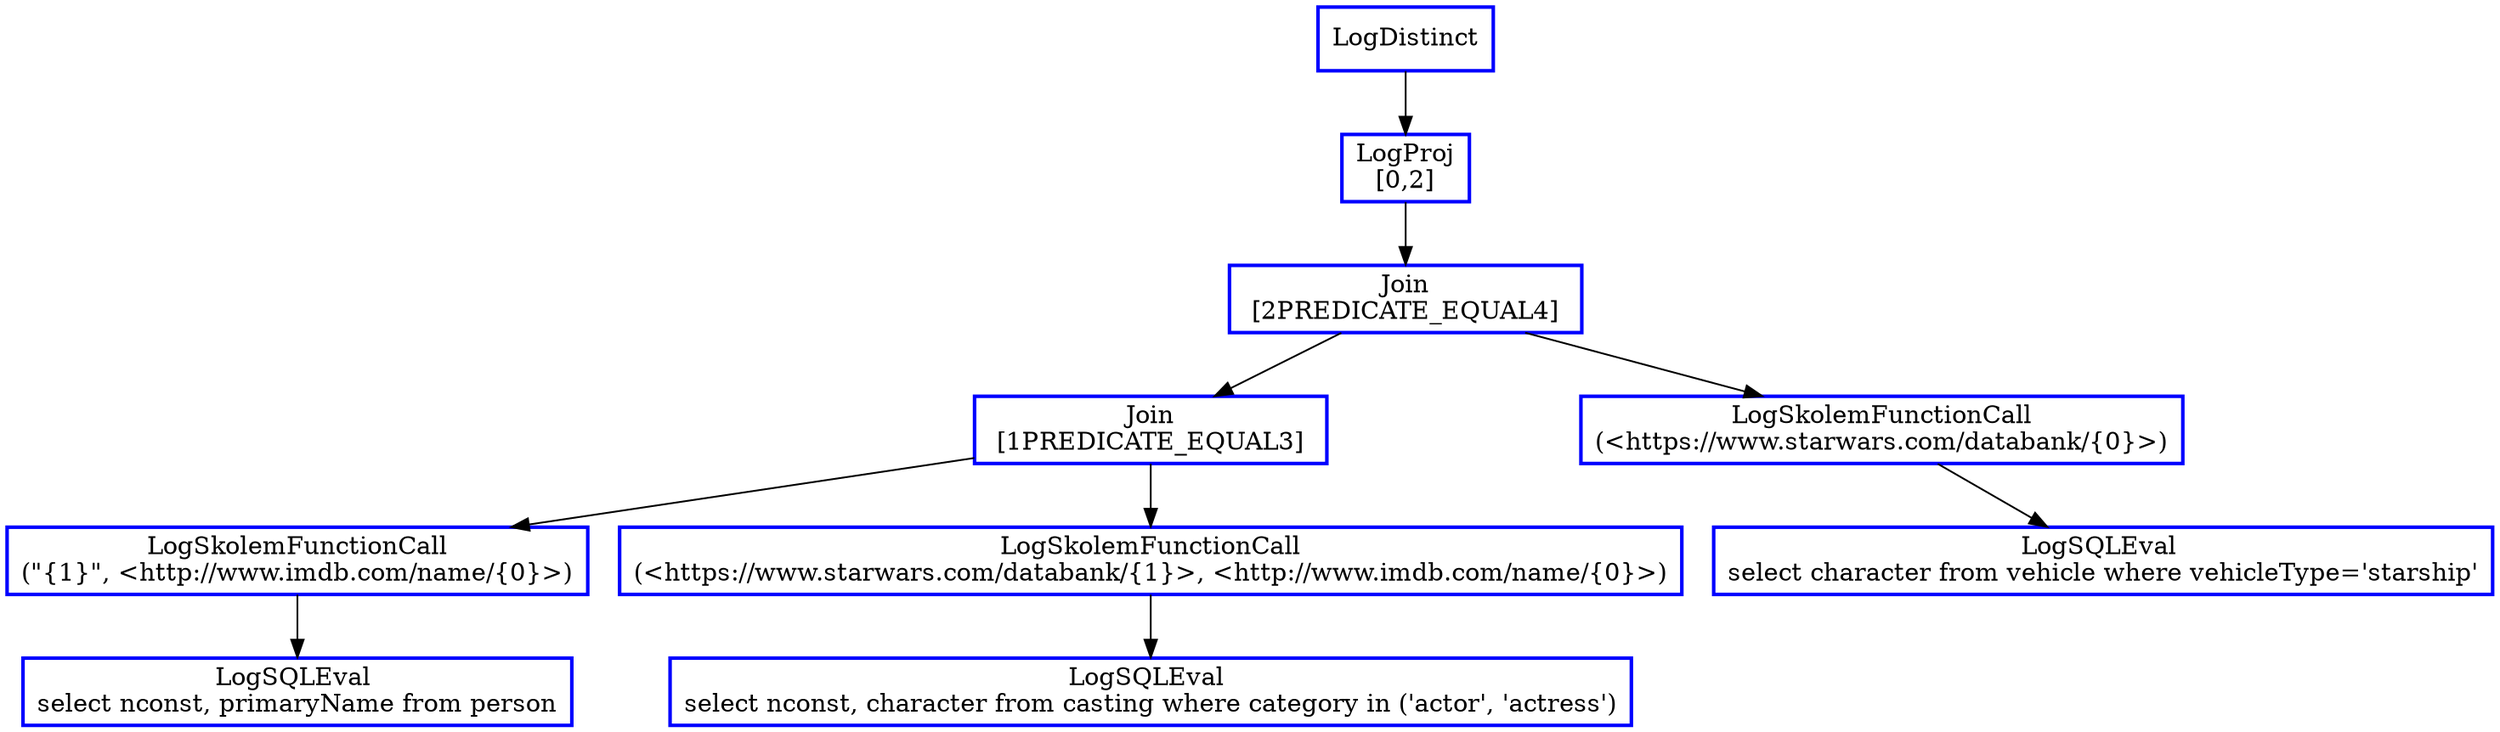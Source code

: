 digraph  g{
node [shape=rectangle, color=black, fontcolor=black, style=bold]
0 [label="LogDistinct" , color = blue] ; 
1 [label="LogProj
[0,2]" , color = blue] ; 
0 -> 1 ; 
2 [label="Join\n [2PREDICATE_EQUAL4] ", color = blue] ; 
1 -> 2 ; 
3 [label="Join\n [1PREDICATE_EQUAL3] ", color = blue] ; 
2 -> 3 ; 
4 [label="LogSkolemFunctionCall
(\"{1}\", <http://www.imdb.com/name/{0}>)" , color = blue] ; 
3 -> 4 ; 
5 [label="LogSQLEval 
select nconst, primaryName from person", color = blue] ; 
4 -> 5 ; 
6 [label="LogSkolemFunctionCall
(<https://www.starwars.com/databank/{1}>, <http://www.imdb.com/name/{0}>)" , color = blue] ; 
3 -> 6 ; 
7 [label="LogSQLEval 
select nconst, character from casting where category in ('actor', 'actress')", color = blue] ; 
6 -> 7 ; 
8 [label="LogSkolemFunctionCall
(<https://www.starwars.com/databank/{0}>)" , color = blue] ; 
2 -> 8 ; 
9 [label="LogSQLEval 
select character from vehicle where vehicleType='starship'", color = blue] ; 
8 -> 9 ; 
}

